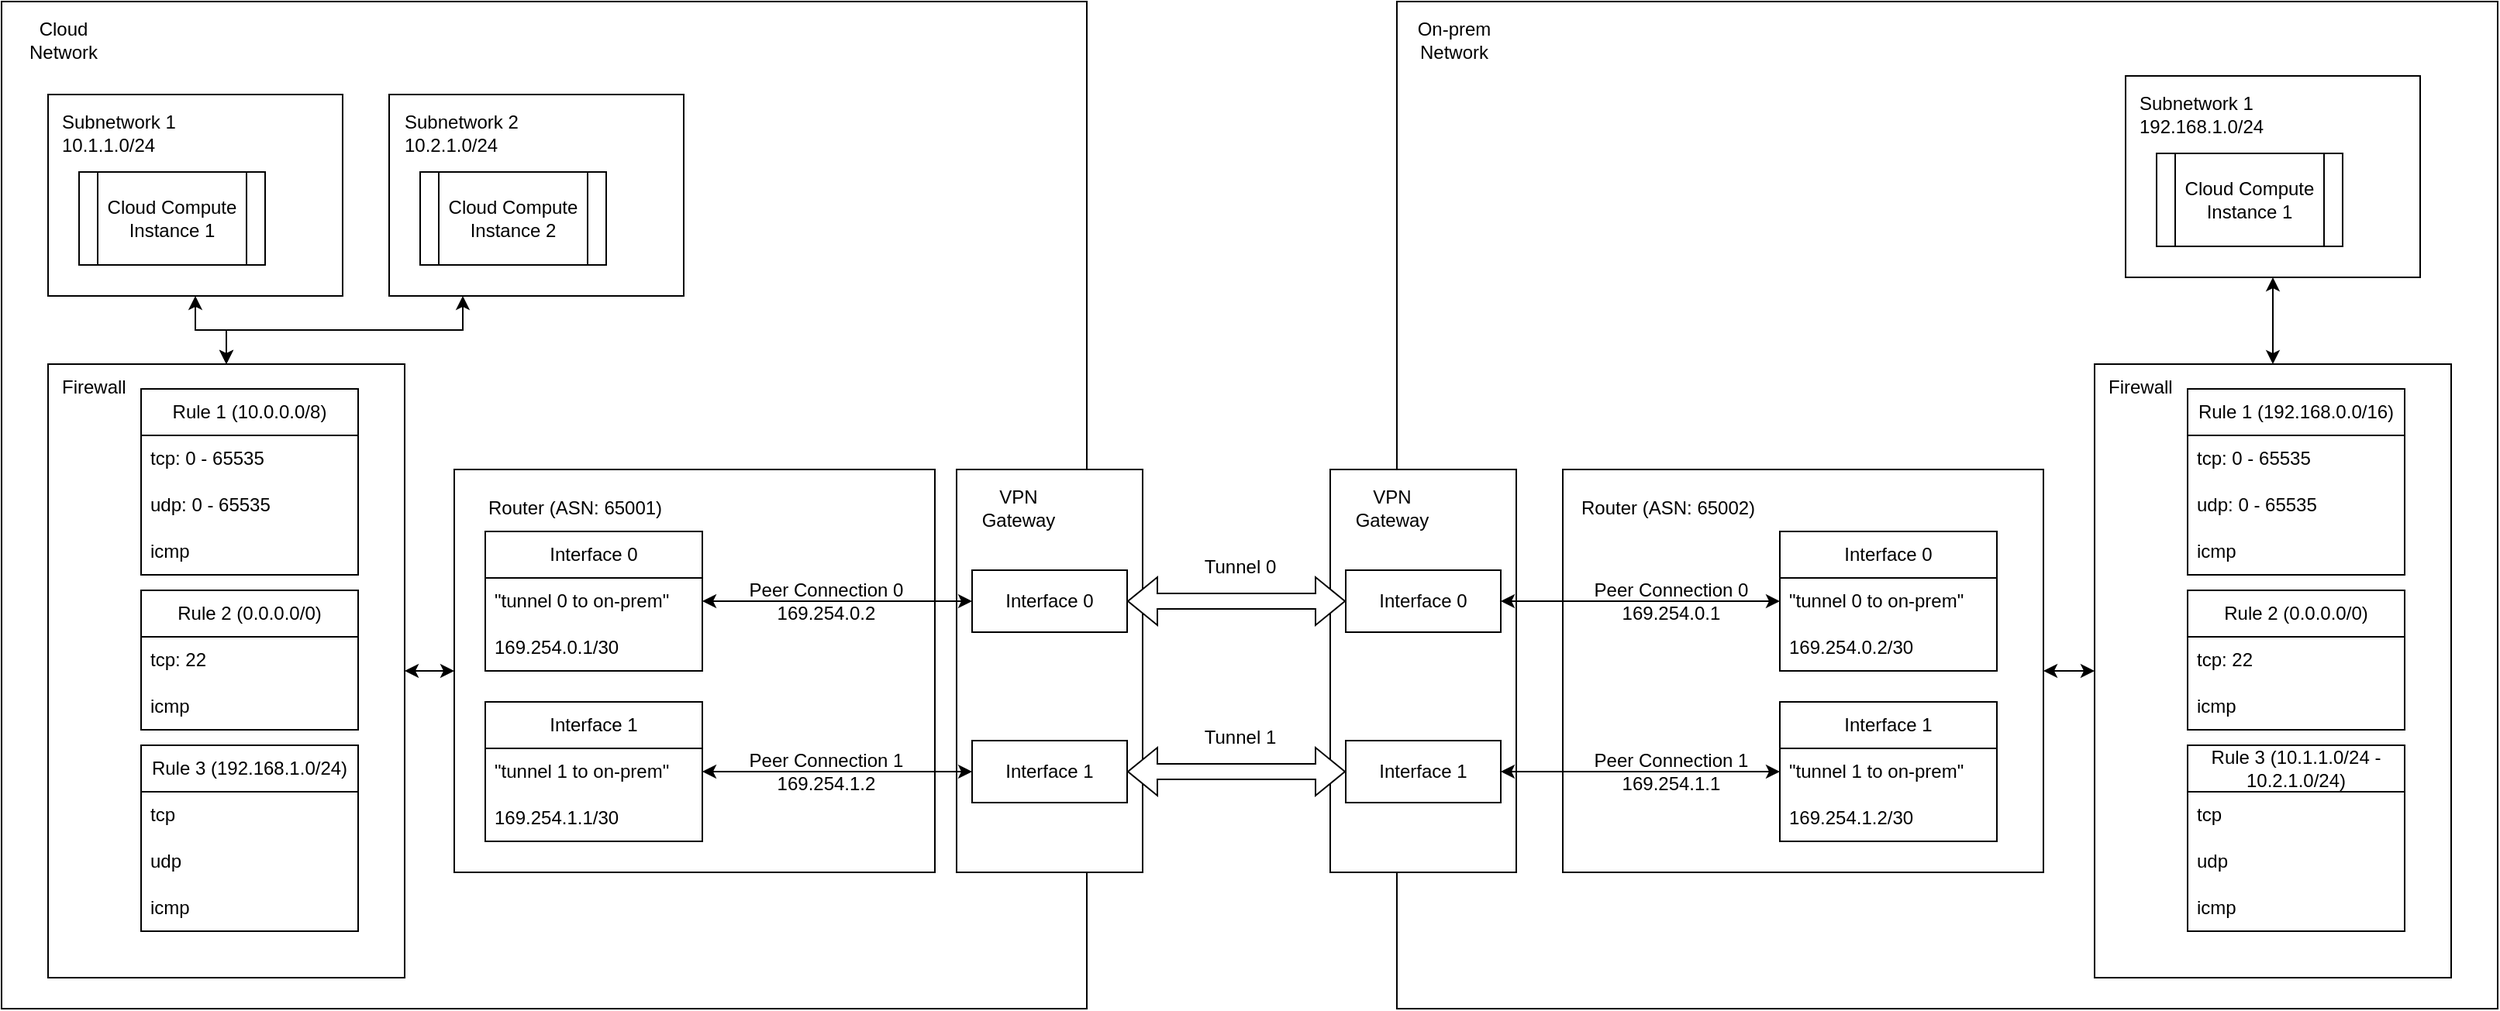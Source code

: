 <mxfile version="28.2.8">
  <diagram name="Page-1" id="Y3Xq_wQBEwPdY-0Bgl0l">
    <mxGraphModel dx="1678" dy="999" grid="1" gridSize="10" guides="1" tooltips="1" connect="1" arrows="1" fold="1" page="1" pageScale="1" pageWidth="4681" pageHeight="3300" math="0" shadow="0">
      <root>
        <mxCell id="0" />
        <mxCell id="1" parent="0" />
        <mxCell id="FNdhJYa_czp9hUCBb_Yy-5" value="" style="rounded=0;whiteSpace=wrap;html=1;" vertex="1" parent="1">
          <mxGeometry x="200" y="110" width="700" height="650" as="geometry" />
        </mxCell>
        <mxCell id="FNdhJYa_czp9hUCBb_Yy-1" value="Cloud Network" style="text;html=1;whiteSpace=wrap;strokeColor=none;fillColor=none;align=center;verticalAlign=middle;rounded=0;" vertex="1" parent="1">
          <mxGeometry x="210" y="120" width="60" height="30" as="geometry" />
        </mxCell>
        <mxCell id="FNdhJYa_czp9hUCBb_Yy-6" value="" style="rounded=0;whiteSpace=wrap;html=1;" vertex="1" parent="1">
          <mxGeometry x="230" y="170" width="190" height="130" as="geometry" />
        </mxCell>
        <mxCell id="FNdhJYa_czp9hUCBb_Yy-7" value="" style="rounded=0;whiteSpace=wrap;html=1;" vertex="1" parent="1">
          <mxGeometry x="450" y="170" width="190" height="130" as="geometry" />
        </mxCell>
        <mxCell id="FNdhJYa_czp9hUCBb_Yy-8" value="Subnetwork 1&lt;div&gt;10.1.1.0/24&lt;/div&gt;" style="text;html=1;whiteSpace=wrap;strokeColor=none;fillColor=none;align=left;verticalAlign=middle;rounded=0;" vertex="1" parent="1">
          <mxGeometry x="237" y="170" width="90" height="50" as="geometry" />
        </mxCell>
        <mxCell id="FNdhJYa_czp9hUCBb_Yy-10" value="Subnetwork 2&lt;div&gt;10.2.1.0/24&lt;/div&gt;" style="text;html=1;whiteSpace=wrap;strokeColor=none;fillColor=none;align=left;verticalAlign=middle;rounded=0;" vertex="1" parent="1">
          <mxGeometry x="458" y="170" width="90" height="50" as="geometry" />
        </mxCell>
        <mxCell id="FNdhJYa_czp9hUCBb_Yy-11" value="Cloud Compute Instance 1&lt;span style=&quot;color: rgba(0, 0, 0, 0); font-family: monospace; font-size: 0px; text-align: start; text-wrap-mode: nowrap;&quot;&gt;%3CmxGraphModel%3E%3Croot%3E%3CmxCell%20id%3D%220%22%2F%3E%3CmxCell%20id%3D%221%22%20parent%3D%220%22%2F%3E%3CmxCell%20id%3D%222%22%20value%3D%22Subnetwork%201%26lt%3Bdiv%26gt%3B10.1.1.0%2F24%26lt%3B%2Fdiv%26gt%3B%22%20style%3D%22text%3Bhtml%3D1%3BwhiteSpace%3Dwrap%3BstrokeColor%3Dnone%3BfillColor%3Dnone%3Balign%3Dleft%3BverticalAlign%3Dmiddle%3Brounded%3D0%3B%22%20vertex%3D%221%22%20parent%3D%221%22%3E%3CmxGeometry%20x%3D%22230%22%20y%3D%22170%22%20width%3D%2290%22%20height%3D%2250%22%20as%3D%22geometry%22%2F%3E%3C%2FmxCell%3E%3C%2Froot%3E%3C%2FmxGraphModel%3E&lt;/span&gt;" style="shape=process;whiteSpace=wrap;html=1;backgroundOutline=1;" vertex="1" parent="1">
          <mxGeometry x="250" y="220" width="120" height="60" as="geometry" />
        </mxCell>
        <mxCell id="FNdhJYa_czp9hUCBb_Yy-12" value="Cloud Compute Instance 2&lt;span style=&quot;color: rgba(0, 0, 0, 0); font-family: monospace; font-size: 0px; text-align: start; text-wrap-mode: nowrap;&quot;&gt;%3CmxGraphModel%3E%3Croot%3E%3CmxCell%20id%3D%220%22%2F%3E%3CmxCell%20id%3D%221%22%20parent%3D%220%22%2F%3E%3CmxCell%20id%3D%222%22%20value%3D%22Subnetwork%201%26lt%3Bdiv%26gt%3B10.1.1.0%2F24%26lt%3B%2Fdiv%26gt%3B%22%20style%3D%22text%3Bhtml%3D1%3BwhiteSpace%3Dwrap%3BstrokeColor%3Dnone%3BfillColor%3Dnone%3Balign%3Dleft%3BverticalAlign%3Dmiddle%3Brounded%3D0%3B%22%20vertex%3D%221%22%20parent%3D%221%22%3E%3CmxGeometry%20x%3D%22230%22%20y%3D%22170%22%20width%3D%2290%22%20height%3D%2250%22%20as%3D%22geometry%22%2F%3E%3C%2FmxCell%3E%3C%2Froot%3E%3C%2FmxGraphModel%3E&lt;/span&gt;" style="shape=process;whiteSpace=wrap;html=1;backgroundOutline=1;" vertex="1" parent="1">
          <mxGeometry x="470" y="220" width="120" height="60" as="geometry" />
        </mxCell>
        <mxCell id="FNdhJYa_czp9hUCBb_Yy-13" value="" style="rounded=0;whiteSpace=wrap;html=1;" vertex="1" parent="1">
          <mxGeometry x="230" y="344" width="230" height="396" as="geometry" />
        </mxCell>
        <mxCell id="FNdhJYa_czp9hUCBb_Yy-14" value="Firewall" style="text;html=1;whiteSpace=wrap;strokeColor=none;fillColor=none;align=left;verticalAlign=middle;rounded=0;" vertex="1" parent="1">
          <mxGeometry x="237" y="344" width="90" height="30" as="geometry" />
        </mxCell>
        <mxCell id="FNdhJYa_czp9hUCBb_Yy-20" value="Rule 1 (10.0.0.0/8)" style="swimlane;fontStyle=0;childLayout=stackLayout;horizontal=1;startSize=30;horizontalStack=0;resizeParent=1;resizeParentMax=0;resizeLast=0;collapsible=1;marginBottom=0;whiteSpace=wrap;html=1;" vertex="1" parent="1">
          <mxGeometry x="290" y="360" width="140" height="120" as="geometry" />
        </mxCell>
        <mxCell id="FNdhJYa_czp9hUCBb_Yy-21" value="tcp: 0 - 65535" style="text;strokeColor=none;fillColor=none;align=left;verticalAlign=middle;spacingLeft=4;spacingRight=4;overflow=hidden;points=[[0,0.5],[1,0.5]];portConstraint=eastwest;rotatable=0;whiteSpace=wrap;html=1;" vertex="1" parent="FNdhJYa_czp9hUCBb_Yy-20">
          <mxGeometry y="30" width="140" height="30" as="geometry" />
        </mxCell>
        <mxCell id="FNdhJYa_czp9hUCBb_Yy-22" value="udp: 0 - 65535" style="text;strokeColor=none;fillColor=none;align=left;verticalAlign=middle;spacingLeft=4;spacingRight=4;overflow=hidden;points=[[0,0.5],[1,0.5]];portConstraint=eastwest;rotatable=0;whiteSpace=wrap;html=1;" vertex="1" parent="FNdhJYa_czp9hUCBb_Yy-20">
          <mxGeometry y="60" width="140" height="30" as="geometry" />
        </mxCell>
        <mxCell id="FNdhJYa_czp9hUCBb_Yy-23" value="icmp" style="text;strokeColor=none;fillColor=none;align=left;verticalAlign=middle;spacingLeft=4;spacingRight=4;overflow=hidden;points=[[0,0.5],[1,0.5]];portConstraint=eastwest;rotatable=0;whiteSpace=wrap;html=1;" vertex="1" parent="FNdhJYa_czp9hUCBb_Yy-20">
          <mxGeometry y="90" width="140" height="30" as="geometry" />
        </mxCell>
        <mxCell id="FNdhJYa_czp9hUCBb_Yy-24" value="Rule 2 (0.0.0.0/0)" style="swimlane;fontStyle=0;childLayout=stackLayout;horizontal=1;startSize=30;horizontalStack=0;resizeParent=1;resizeParentMax=0;resizeLast=0;collapsible=1;marginBottom=0;whiteSpace=wrap;html=1;" vertex="1" parent="1">
          <mxGeometry x="290" y="490" width="140" height="90" as="geometry" />
        </mxCell>
        <mxCell id="FNdhJYa_czp9hUCBb_Yy-25" value="tcp: 22" style="text;strokeColor=none;fillColor=none;align=left;verticalAlign=middle;spacingLeft=4;spacingRight=4;overflow=hidden;points=[[0,0.5],[1,0.5]];portConstraint=eastwest;rotatable=0;whiteSpace=wrap;html=1;" vertex="1" parent="FNdhJYa_czp9hUCBb_Yy-24">
          <mxGeometry y="30" width="140" height="30" as="geometry" />
        </mxCell>
        <mxCell id="FNdhJYa_czp9hUCBb_Yy-26" value="icmp" style="text;strokeColor=none;fillColor=none;align=left;verticalAlign=middle;spacingLeft=4;spacingRight=4;overflow=hidden;points=[[0,0.5],[1,0.5]];portConstraint=eastwest;rotatable=0;whiteSpace=wrap;html=1;" vertex="1" parent="FNdhJYa_czp9hUCBb_Yy-24">
          <mxGeometry y="60" width="140" height="30" as="geometry" />
        </mxCell>
        <mxCell id="FNdhJYa_czp9hUCBb_Yy-28" value="Rule 3 (192.168.1.0/24)" style="swimlane;fontStyle=0;childLayout=stackLayout;horizontal=1;startSize=30;horizontalStack=0;resizeParent=1;resizeParentMax=0;resizeLast=0;collapsible=1;marginBottom=0;whiteSpace=wrap;html=1;" vertex="1" parent="1">
          <mxGeometry x="290" y="590" width="140" height="120" as="geometry" />
        </mxCell>
        <mxCell id="FNdhJYa_czp9hUCBb_Yy-29" value="tcp" style="text;strokeColor=none;fillColor=none;align=left;verticalAlign=middle;spacingLeft=4;spacingRight=4;overflow=hidden;points=[[0,0.5],[1,0.5]];portConstraint=eastwest;rotatable=0;whiteSpace=wrap;html=1;" vertex="1" parent="FNdhJYa_czp9hUCBb_Yy-28">
          <mxGeometry y="30" width="140" height="30" as="geometry" />
        </mxCell>
        <mxCell id="FNdhJYa_czp9hUCBb_Yy-30" value="udp" style="text;strokeColor=none;fillColor=none;align=left;verticalAlign=middle;spacingLeft=4;spacingRight=4;overflow=hidden;points=[[0,0.5],[1,0.5]];portConstraint=eastwest;rotatable=0;whiteSpace=wrap;html=1;" vertex="1" parent="FNdhJYa_czp9hUCBb_Yy-28">
          <mxGeometry y="60" width="140" height="30" as="geometry" />
        </mxCell>
        <mxCell id="FNdhJYa_czp9hUCBb_Yy-31" value="icmp" style="text;strokeColor=none;fillColor=none;align=left;verticalAlign=middle;spacingLeft=4;spacingRight=4;overflow=hidden;points=[[0,0.5],[1,0.5]];portConstraint=eastwest;rotatable=0;whiteSpace=wrap;html=1;" vertex="1" parent="FNdhJYa_czp9hUCBb_Yy-28">
          <mxGeometry y="90" width="140" height="30" as="geometry" />
        </mxCell>
        <mxCell id="FNdhJYa_czp9hUCBb_Yy-32" value="" style="rounded=0;whiteSpace=wrap;html=1;" vertex="1" parent="1">
          <mxGeometry x="492" y="412" width="310" height="260" as="geometry" />
        </mxCell>
        <mxCell id="FNdhJYa_czp9hUCBb_Yy-33" value="Router (ASN: 65001)" style="text;html=1;whiteSpace=wrap;strokeColor=none;fillColor=none;align=left;verticalAlign=middle;rounded=0;" vertex="1" parent="1">
          <mxGeometry x="512" y="422" width="159" height="30" as="geometry" />
        </mxCell>
        <mxCell id="FNdhJYa_czp9hUCBb_Yy-34" value="Interface 0" style="swimlane;fontStyle=0;childLayout=stackLayout;horizontal=1;startSize=30;horizontalStack=0;resizeParent=1;resizeParentMax=0;resizeLast=0;collapsible=1;marginBottom=0;whiteSpace=wrap;html=1;" vertex="1" parent="1">
          <mxGeometry x="512" y="452" width="140" height="90" as="geometry" />
        </mxCell>
        <mxCell id="FNdhJYa_czp9hUCBb_Yy-35" value="&quot;tunnel 0 to on-prem&quot;" style="text;strokeColor=none;fillColor=none;align=left;verticalAlign=middle;spacingLeft=4;spacingRight=4;overflow=hidden;points=[[0,0.5],[1,0.5]];portConstraint=eastwest;rotatable=0;whiteSpace=wrap;html=1;" vertex="1" parent="FNdhJYa_czp9hUCBb_Yy-34">
          <mxGeometry y="30" width="140" height="30" as="geometry" />
        </mxCell>
        <mxCell id="FNdhJYa_czp9hUCBb_Yy-36" value="169.254.0.1/30" style="text;strokeColor=none;fillColor=none;align=left;verticalAlign=middle;spacingLeft=4;spacingRight=4;overflow=hidden;points=[[0,0.5],[1,0.5]];portConstraint=eastwest;rotatable=0;whiteSpace=wrap;html=1;" vertex="1" parent="FNdhJYa_czp9hUCBb_Yy-34">
          <mxGeometry y="60" width="140" height="30" as="geometry" />
        </mxCell>
        <mxCell id="FNdhJYa_czp9hUCBb_Yy-37" value="Interface 1" style="swimlane;fontStyle=0;childLayout=stackLayout;horizontal=1;startSize=30;horizontalStack=0;resizeParent=1;resizeParentMax=0;resizeLast=0;collapsible=1;marginBottom=0;whiteSpace=wrap;html=1;" vertex="1" parent="1">
          <mxGeometry x="512" y="562" width="140" height="90" as="geometry" />
        </mxCell>
        <mxCell id="FNdhJYa_czp9hUCBb_Yy-38" value="&quot;tunnel 1 to on-prem&quot;" style="text;strokeColor=none;fillColor=none;align=left;verticalAlign=middle;spacingLeft=4;spacingRight=4;overflow=hidden;points=[[0,0.5],[1,0.5]];portConstraint=eastwest;rotatable=0;whiteSpace=wrap;html=1;" vertex="1" parent="FNdhJYa_czp9hUCBb_Yy-37">
          <mxGeometry y="30" width="140" height="30" as="geometry" />
        </mxCell>
        <mxCell id="FNdhJYa_czp9hUCBb_Yy-39" value="169.254.1.1/30" style="text;strokeColor=none;fillColor=none;align=left;verticalAlign=middle;spacingLeft=4;spacingRight=4;overflow=hidden;points=[[0,0.5],[1,0.5]];portConstraint=eastwest;rotatable=0;whiteSpace=wrap;html=1;" vertex="1" parent="FNdhJYa_czp9hUCBb_Yy-37">
          <mxGeometry y="60" width="140" height="30" as="geometry" />
        </mxCell>
        <mxCell id="FNdhJYa_czp9hUCBb_Yy-41" value="" style="rounded=0;whiteSpace=wrap;html=1;" vertex="1" parent="1">
          <mxGeometry x="816" y="412" width="120" height="260" as="geometry" />
        </mxCell>
        <mxCell id="FNdhJYa_czp9hUCBb_Yy-42" value="VPN Gateway" style="text;html=1;whiteSpace=wrap;strokeColor=none;fillColor=none;align=center;verticalAlign=middle;rounded=0;" vertex="1" parent="1">
          <mxGeometry x="826" y="422" width="60" height="30" as="geometry" />
        </mxCell>
        <mxCell id="FNdhJYa_czp9hUCBb_Yy-44" value="Interface 0" style="rounded=0;whiteSpace=wrap;html=1;" vertex="1" parent="1">
          <mxGeometry x="826" y="477" width="100" height="40" as="geometry" />
        </mxCell>
        <mxCell id="FNdhJYa_czp9hUCBb_Yy-45" value="Interface 1" style="rounded=0;whiteSpace=wrap;html=1;" vertex="1" parent="1">
          <mxGeometry x="826" y="587" width="100" height="40" as="geometry" />
        </mxCell>
        <mxCell id="FNdhJYa_czp9hUCBb_Yy-46" value="" style="endArrow=classic;startArrow=classic;html=1;rounded=0;exitX=1;exitY=0.5;exitDx=0;exitDy=0;entryX=0;entryY=0.5;entryDx=0;entryDy=0;" edge="1" parent="1" source="FNdhJYa_czp9hUCBb_Yy-35" target="FNdhJYa_czp9hUCBb_Yy-44">
          <mxGeometry width="50" height="50" relative="1" as="geometry">
            <mxPoint x="812" y="450" as="sourcePoint" />
            <mxPoint x="862" y="400" as="targetPoint" />
          </mxGeometry>
        </mxCell>
        <mxCell id="FNdhJYa_czp9hUCBb_Yy-47" value="" style="endArrow=classic;startArrow=classic;html=1;rounded=0;exitX=0;exitY=0.5;exitDx=0;exitDy=0;entryX=1;entryY=0.5;entryDx=0;entryDy=0;" edge="1" parent="1" source="FNdhJYa_czp9hUCBb_Yy-45" target="FNdhJYa_czp9hUCBb_Yy-38">
          <mxGeometry width="50" height="50" relative="1" as="geometry">
            <mxPoint x="912" y="606.5" as="sourcePoint" />
            <mxPoint x="652" y="606.5" as="targetPoint" />
          </mxGeometry>
        </mxCell>
        <mxCell id="FNdhJYa_czp9hUCBb_Yy-48" value="" style="endArrow=classic;startArrow=classic;html=1;rounded=0;exitX=1;exitY=0.5;exitDx=0;exitDy=0;entryX=0;entryY=0.5;entryDx=0;entryDy=0;" edge="1" parent="1" source="FNdhJYa_czp9hUCBb_Yy-13" target="FNdhJYa_czp9hUCBb_Yy-32">
          <mxGeometry width="50" height="50" relative="1" as="geometry">
            <mxPoint x="642" y="360" as="sourcePoint" />
            <mxPoint x="692" y="310" as="targetPoint" />
          </mxGeometry>
        </mxCell>
        <mxCell id="FNdhJYa_czp9hUCBb_Yy-49" value="" style="endArrow=classic;startArrow=classic;html=1;rounded=0;entryX=0.25;entryY=1;entryDx=0;entryDy=0;exitX=0.5;exitY=0;exitDx=0;exitDy=0;edgeStyle=orthogonalEdgeStyle;" edge="1" parent="1" source="FNdhJYa_czp9hUCBb_Yy-13" target="FNdhJYa_czp9hUCBb_Yy-7">
          <mxGeometry width="50" height="50" relative="1" as="geometry">
            <mxPoint x="970" y="450" as="sourcePoint" />
            <mxPoint x="1020" y="400" as="targetPoint" />
          </mxGeometry>
        </mxCell>
        <mxCell id="FNdhJYa_czp9hUCBb_Yy-50" value="" style="endArrow=classic;startArrow=classic;html=1;rounded=0;entryX=0.5;entryY=1;entryDx=0;entryDy=0;exitX=0.5;exitY=0;exitDx=0;exitDy=0;edgeStyle=orthogonalEdgeStyle;" edge="1" parent="1" source="FNdhJYa_czp9hUCBb_Yy-13" target="FNdhJYa_czp9hUCBb_Yy-6">
          <mxGeometry width="50" height="50" relative="1" as="geometry">
            <mxPoint x="490" y="384" as="sourcePoint" />
            <mxPoint x="555" y="340" as="targetPoint" />
          </mxGeometry>
        </mxCell>
        <mxCell id="FNdhJYa_czp9hUCBb_Yy-51" value="Peer Connection 0&lt;div&gt;169.254.0.2&lt;/div&gt;" style="text;html=1;whiteSpace=wrap;strokeColor=none;fillColor=none;align=center;verticalAlign=middle;rounded=0;" vertex="1" parent="1">
          <mxGeometry x="672" y="472" width="120" height="50" as="geometry" />
        </mxCell>
        <mxCell id="FNdhJYa_czp9hUCBb_Yy-52" value="Peer Connection 1&lt;div&gt;169.254.1.2&lt;/div&gt;" style="text;html=1;whiteSpace=wrap;strokeColor=none;fillColor=none;align=center;verticalAlign=middle;rounded=0;" vertex="1" parent="1">
          <mxGeometry x="672" y="582" width="120" height="50" as="geometry" />
        </mxCell>
        <mxCell id="FNdhJYa_czp9hUCBb_Yy-53" value="" style="rounded=0;whiteSpace=wrap;html=1;" vertex="1" parent="1">
          <mxGeometry x="1100" y="110" width="710" height="650" as="geometry" />
        </mxCell>
        <mxCell id="FNdhJYa_czp9hUCBb_Yy-54" value="On-prem Network" style="text;html=1;whiteSpace=wrap;strokeColor=none;fillColor=none;align=center;verticalAlign=middle;rounded=0;" vertex="1" parent="1">
          <mxGeometry x="1107" y="120" width="60" height="30" as="geometry" />
        </mxCell>
        <mxCell id="FNdhJYa_czp9hUCBb_Yy-55" value="" style="rounded=0;whiteSpace=wrap;html=1;" vertex="1" parent="1">
          <mxGeometry x="1570" y="158" width="190" height="130" as="geometry" />
        </mxCell>
        <mxCell id="FNdhJYa_czp9hUCBb_Yy-57" value="Subnetwork 1&lt;div&gt;192.168.1.0/24&lt;/div&gt;" style="text;html=1;whiteSpace=wrap;strokeColor=none;fillColor=none;align=left;verticalAlign=middle;rounded=0;" vertex="1" parent="1">
          <mxGeometry x="1577" y="158" width="90" height="50" as="geometry" />
        </mxCell>
        <mxCell id="FNdhJYa_czp9hUCBb_Yy-59" value="Cloud Compute Instance 1&lt;span style=&quot;color: rgba(0, 0, 0, 0); font-family: monospace; font-size: 0px; text-align: start; text-wrap-mode: nowrap;&quot;&gt;%3CmxGraphModel%3E%3Croot%3E%3CmxCell%20id%3D%220%22%2F%3E%3CmxCell%20id%3D%221%22%20parent%3D%220%22%2F%3E%3CmxCell%20id%3D%222%22%20value%3D%22Subnetwork%201%26lt%3Bdiv%26gt%3B10.1.1.0%2F24%26lt%3B%2Fdiv%26gt%3B%22%20style%3D%22text%3Bhtml%3D1%3BwhiteSpace%3Dwrap%3BstrokeColor%3Dnone%3BfillColor%3Dnone%3Balign%3Dleft%3BverticalAlign%3Dmiddle%3Brounded%3D0%3B%22%20vertex%3D%221%22%20parent%3D%221%22%3E%3CmxGeometry%20x%3D%22230%22%20y%3D%22170%22%20width%3D%2290%22%20height%3D%2250%22%20as%3D%22geometry%22%2F%3E%3C%2FmxCell%3E%3C%2Froot%3E%3C%2FmxGraphModel%3E&lt;/span&gt;" style="shape=process;whiteSpace=wrap;html=1;backgroundOutline=1;" vertex="1" parent="1">
          <mxGeometry x="1590" y="208" width="120" height="60" as="geometry" />
        </mxCell>
        <mxCell id="FNdhJYa_czp9hUCBb_Yy-61" value="" style="rounded=0;whiteSpace=wrap;html=1;" vertex="1" parent="1">
          <mxGeometry x="1550" y="344" width="230" height="396" as="geometry" />
        </mxCell>
        <mxCell id="FNdhJYa_czp9hUCBb_Yy-62" value="Firewall" style="text;html=1;whiteSpace=wrap;strokeColor=none;fillColor=none;align=left;verticalAlign=middle;rounded=0;" vertex="1" parent="1">
          <mxGeometry x="1557" y="344" width="90" height="30" as="geometry" />
        </mxCell>
        <mxCell id="FNdhJYa_czp9hUCBb_Yy-63" value="Rule 1 (192.168.0.0/16)" style="swimlane;fontStyle=0;childLayout=stackLayout;horizontal=1;startSize=30;horizontalStack=0;resizeParent=1;resizeParentMax=0;resizeLast=0;collapsible=1;marginBottom=0;whiteSpace=wrap;html=1;" vertex="1" parent="1">
          <mxGeometry x="1610" y="360" width="140" height="120" as="geometry">
            <mxRectangle x="1660" y="360" width="170" height="30" as="alternateBounds" />
          </mxGeometry>
        </mxCell>
        <mxCell id="FNdhJYa_czp9hUCBb_Yy-64" value="tcp: 0 - 65535" style="text;strokeColor=none;fillColor=none;align=left;verticalAlign=middle;spacingLeft=4;spacingRight=4;overflow=hidden;points=[[0,0.5],[1,0.5]];portConstraint=eastwest;rotatable=0;whiteSpace=wrap;html=1;" vertex="1" parent="FNdhJYa_czp9hUCBb_Yy-63">
          <mxGeometry y="30" width="140" height="30" as="geometry" />
        </mxCell>
        <mxCell id="FNdhJYa_czp9hUCBb_Yy-65" value="udp: 0 - 65535" style="text;strokeColor=none;fillColor=none;align=left;verticalAlign=middle;spacingLeft=4;spacingRight=4;overflow=hidden;points=[[0,0.5],[1,0.5]];portConstraint=eastwest;rotatable=0;whiteSpace=wrap;html=1;" vertex="1" parent="FNdhJYa_czp9hUCBb_Yy-63">
          <mxGeometry y="60" width="140" height="30" as="geometry" />
        </mxCell>
        <mxCell id="FNdhJYa_czp9hUCBb_Yy-66" value="icmp" style="text;strokeColor=none;fillColor=none;align=left;verticalAlign=middle;spacingLeft=4;spacingRight=4;overflow=hidden;points=[[0,0.5],[1,0.5]];portConstraint=eastwest;rotatable=0;whiteSpace=wrap;html=1;" vertex="1" parent="FNdhJYa_czp9hUCBb_Yy-63">
          <mxGeometry y="90" width="140" height="30" as="geometry" />
        </mxCell>
        <mxCell id="FNdhJYa_czp9hUCBb_Yy-67" value="Rule 2 (0.0.0.0/0)" style="swimlane;fontStyle=0;childLayout=stackLayout;horizontal=1;startSize=30;horizontalStack=0;resizeParent=1;resizeParentMax=0;resizeLast=0;collapsible=1;marginBottom=0;whiteSpace=wrap;html=1;" vertex="1" parent="1">
          <mxGeometry x="1610" y="490" width="140" height="90" as="geometry" />
        </mxCell>
        <mxCell id="FNdhJYa_czp9hUCBb_Yy-68" value="tcp: 22" style="text;strokeColor=none;fillColor=none;align=left;verticalAlign=middle;spacingLeft=4;spacingRight=4;overflow=hidden;points=[[0,0.5],[1,0.5]];portConstraint=eastwest;rotatable=0;whiteSpace=wrap;html=1;" vertex="1" parent="FNdhJYa_czp9hUCBb_Yy-67">
          <mxGeometry y="30" width="140" height="30" as="geometry" />
        </mxCell>
        <mxCell id="FNdhJYa_czp9hUCBb_Yy-69" value="icmp" style="text;strokeColor=none;fillColor=none;align=left;verticalAlign=middle;spacingLeft=4;spacingRight=4;overflow=hidden;points=[[0,0.5],[1,0.5]];portConstraint=eastwest;rotatable=0;whiteSpace=wrap;html=1;" vertex="1" parent="FNdhJYa_czp9hUCBb_Yy-67">
          <mxGeometry y="60" width="140" height="30" as="geometry" />
        </mxCell>
        <mxCell id="FNdhJYa_czp9hUCBb_Yy-70" value="Rule 3 (10.1.1.0/24 - 10.2.1.0/24)" style="swimlane;fontStyle=0;childLayout=stackLayout;horizontal=1;startSize=30;horizontalStack=0;resizeParent=1;resizeParentMax=0;resizeLast=0;collapsible=1;marginBottom=0;whiteSpace=wrap;html=1;" vertex="1" parent="1">
          <mxGeometry x="1610" y="590" width="140" height="120" as="geometry" />
        </mxCell>
        <mxCell id="FNdhJYa_czp9hUCBb_Yy-71" value="tcp" style="text;strokeColor=none;fillColor=none;align=left;verticalAlign=middle;spacingLeft=4;spacingRight=4;overflow=hidden;points=[[0,0.5],[1,0.5]];portConstraint=eastwest;rotatable=0;whiteSpace=wrap;html=1;" vertex="1" parent="FNdhJYa_czp9hUCBb_Yy-70">
          <mxGeometry y="30" width="140" height="30" as="geometry" />
        </mxCell>
        <mxCell id="FNdhJYa_czp9hUCBb_Yy-72" value="udp" style="text;strokeColor=none;fillColor=none;align=left;verticalAlign=middle;spacingLeft=4;spacingRight=4;overflow=hidden;points=[[0,0.5],[1,0.5]];portConstraint=eastwest;rotatable=0;whiteSpace=wrap;html=1;" vertex="1" parent="FNdhJYa_czp9hUCBb_Yy-70">
          <mxGeometry y="60" width="140" height="30" as="geometry" />
        </mxCell>
        <mxCell id="FNdhJYa_czp9hUCBb_Yy-73" value="icmp" style="text;strokeColor=none;fillColor=none;align=left;verticalAlign=middle;spacingLeft=4;spacingRight=4;overflow=hidden;points=[[0,0.5],[1,0.5]];portConstraint=eastwest;rotatable=0;whiteSpace=wrap;html=1;" vertex="1" parent="FNdhJYa_czp9hUCBb_Yy-70">
          <mxGeometry y="90" width="140" height="30" as="geometry" />
        </mxCell>
        <mxCell id="FNdhJYa_czp9hUCBb_Yy-74" value="" style="rounded=0;whiteSpace=wrap;html=1;" vertex="1" parent="1">
          <mxGeometry x="1207" y="412" width="310" height="260" as="geometry" />
        </mxCell>
        <mxCell id="FNdhJYa_czp9hUCBb_Yy-75" value="Router (ASN: 65002)" style="text;html=1;whiteSpace=wrap;strokeColor=none;fillColor=none;align=left;verticalAlign=middle;rounded=0;" vertex="1" parent="1">
          <mxGeometry x="1217" y="422" width="159" height="30" as="geometry" />
        </mxCell>
        <mxCell id="FNdhJYa_czp9hUCBb_Yy-76" value="Interface 0" style="swimlane;fontStyle=0;childLayout=stackLayout;horizontal=1;startSize=30;horizontalStack=0;resizeParent=1;resizeParentMax=0;resizeLast=0;collapsible=1;marginBottom=0;whiteSpace=wrap;html=1;" vertex="1" parent="1">
          <mxGeometry x="1347" y="452" width="140" height="90" as="geometry" />
        </mxCell>
        <mxCell id="FNdhJYa_czp9hUCBb_Yy-77" value="&quot;tunnel 0 to on-prem&quot;" style="text;strokeColor=none;fillColor=none;align=left;verticalAlign=middle;spacingLeft=4;spacingRight=4;overflow=hidden;points=[[0,0.5],[1,0.5]];portConstraint=eastwest;rotatable=0;whiteSpace=wrap;html=1;" vertex="1" parent="FNdhJYa_czp9hUCBb_Yy-76">
          <mxGeometry y="30" width="140" height="30" as="geometry" />
        </mxCell>
        <mxCell id="FNdhJYa_czp9hUCBb_Yy-78" value="169.254.0.2/30" style="text;strokeColor=none;fillColor=none;align=left;verticalAlign=middle;spacingLeft=4;spacingRight=4;overflow=hidden;points=[[0,0.5],[1,0.5]];portConstraint=eastwest;rotatable=0;whiteSpace=wrap;html=1;" vertex="1" parent="FNdhJYa_czp9hUCBb_Yy-76">
          <mxGeometry y="60" width="140" height="30" as="geometry" />
        </mxCell>
        <mxCell id="FNdhJYa_czp9hUCBb_Yy-79" value="Interface 1" style="swimlane;fontStyle=0;childLayout=stackLayout;horizontal=1;startSize=30;horizontalStack=0;resizeParent=1;resizeParentMax=0;resizeLast=0;collapsible=1;marginBottom=0;whiteSpace=wrap;html=1;" vertex="1" parent="1">
          <mxGeometry x="1347" y="562" width="140" height="90" as="geometry" />
        </mxCell>
        <mxCell id="FNdhJYa_czp9hUCBb_Yy-80" value="&quot;tunnel 1 to on-prem&quot;" style="text;strokeColor=none;fillColor=none;align=left;verticalAlign=middle;spacingLeft=4;spacingRight=4;overflow=hidden;points=[[0,0.5],[1,0.5]];portConstraint=eastwest;rotatable=0;whiteSpace=wrap;html=1;" vertex="1" parent="FNdhJYa_czp9hUCBb_Yy-79">
          <mxGeometry y="30" width="140" height="30" as="geometry" />
        </mxCell>
        <mxCell id="FNdhJYa_czp9hUCBb_Yy-81" value="169.254.1.2/30" style="text;strokeColor=none;fillColor=none;align=left;verticalAlign=middle;spacingLeft=4;spacingRight=4;overflow=hidden;points=[[0,0.5],[1,0.5]];portConstraint=eastwest;rotatable=0;whiteSpace=wrap;html=1;" vertex="1" parent="FNdhJYa_czp9hUCBb_Yy-79">
          <mxGeometry y="60" width="140" height="30" as="geometry" />
        </mxCell>
        <mxCell id="FNdhJYa_czp9hUCBb_Yy-82" value="" style="rounded=0;whiteSpace=wrap;html=1;" vertex="1" parent="1">
          <mxGeometry x="1057" y="412" width="120" height="260" as="geometry" />
        </mxCell>
        <mxCell id="FNdhJYa_czp9hUCBb_Yy-83" value="VPN Gateway" style="text;html=1;whiteSpace=wrap;strokeColor=none;fillColor=none;align=center;verticalAlign=middle;rounded=0;" vertex="1" parent="1">
          <mxGeometry x="1067" y="422" width="60" height="30" as="geometry" />
        </mxCell>
        <mxCell id="FNdhJYa_czp9hUCBb_Yy-84" value="Interface 0" style="rounded=0;whiteSpace=wrap;html=1;" vertex="1" parent="1">
          <mxGeometry x="1067" y="477" width="100" height="40" as="geometry" />
        </mxCell>
        <mxCell id="FNdhJYa_czp9hUCBb_Yy-85" value="Interface 1" style="rounded=0;whiteSpace=wrap;html=1;" vertex="1" parent="1">
          <mxGeometry x="1067" y="587" width="100" height="40" as="geometry" />
        </mxCell>
        <mxCell id="FNdhJYa_czp9hUCBb_Yy-86" value="" style="endArrow=classic;startArrow=classic;html=1;rounded=0;exitX=0;exitY=0.5;exitDx=0;exitDy=0;entryX=1;entryY=0.5;entryDx=0;entryDy=0;" edge="1" parent="1" source="FNdhJYa_czp9hUCBb_Yy-77" target="FNdhJYa_czp9hUCBb_Yy-84">
          <mxGeometry width="50" height="50" relative="1" as="geometry">
            <mxPoint x="1767" y="459" as="sourcePoint" />
            <mxPoint x="1817" y="409" as="targetPoint" />
          </mxGeometry>
        </mxCell>
        <mxCell id="FNdhJYa_czp9hUCBb_Yy-87" value="" style="endArrow=classic;startArrow=classic;html=1;rounded=0;entryX=0;entryY=0.5;entryDx=0;entryDy=0;" edge="1" parent="1" target="FNdhJYa_czp9hUCBb_Yy-80">
          <mxGeometry width="50" height="50" relative="1" as="geometry">
            <mxPoint x="1167" y="607" as="sourcePoint" />
            <mxPoint x="1227" y="607" as="targetPoint" />
          </mxGeometry>
        </mxCell>
        <mxCell id="FNdhJYa_czp9hUCBb_Yy-88" value="" style="endArrow=classic;startArrow=classic;html=1;rounded=0;exitX=0;exitY=0.5;exitDx=0;exitDy=0;entryX=1;entryY=0.5;entryDx=0;entryDy=0;" edge="1" parent="1" source="FNdhJYa_czp9hUCBb_Yy-61" target="FNdhJYa_czp9hUCBb_Yy-74">
          <mxGeometry width="50" height="50" relative="1" as="geometry">
            <mxPoint x="1590" y="360" as="sourcePoint" />
            <mxPoint x="1640" y="310" as="targetPoint" />
          </mxGeometry>
        </mxCell>
        <mxCell id="FNdhJYa_czp9hUCBb_Yy-90" value="" style="endArrow=classic;startArrow=classic;html=1;rounded=0;entryX=0.5;entryY=1;entryDx=0;entryDy=0;exitX=0.5;exitY=0;exitDx=0;exitDy=0;edgeStyle=orthogonalEdgeStyle;" edge="1" parent="1" source="FNdhJYa_czp9hUCBb_Yy-61" target="FNdhJYa_czp9hUCBb_Yy-55">
          <mxGeometry width="50" height="50" relative="1" as="geometry">
            <mxPoint x="1350" y="384" as="sourcePoint" />
            <mxPoint x="1415" y="340" as="targetPoint" />
          </mxGeometry>
        </mxCell>
        <mxCell id="FNdhJYa_czp9hUCBb_Yy-91" value="Peer Connection 0&lt;div&gt;169.254.0.1&lt;/div&gt;" style="text;html=1;whiteSpace=wrap;strokeColor=none;fillColor=none;align=center;verticalAlign=middle;rounded=0;" vertex="1" parent="1">
          <mxGeometry x="1217" y="472" width="120" height="50" as="geometry" />
        </mxCell>
        <mxCell id="FNdhJYa_czp9hUCBb_Yy-92" value="Peer Connection 1&lt;div&gt;169.254.1.1&lt;/div&gt;" style="text;html=1;whiteSpace=wrap;strokeColor=none;fillColor=none;align=center;verticalAlign=middle;rounded=0;" vertex="1" parent="1">
          <mxGeometry x="1217" y="582" width="120" height="50" as="geometry" />
        </mxCell>
        <mxCell id="FNdhJYa_czp9hUCBb_Yy-93" value="" style="shape=flexArrow;endArrow=classic;startArrow=classic;html=1;rounded=0;entryX=0;entryY=0.5;entryDx=0;entryDy=0;exitX=1;exitY=0.5;exitDx=0;exitDy=0;fillColor=default;" edge="1" parent="1" source="FNdhJYa_czp9hUCBb_Yy-44" target="FNdhJYa_czp9hUCBb_Yy-84">
          <mxGeometry width="100" height="100" relative="1" as="geometry">
            <mxPoint x="1300" y="510" as="sourcePoint" />
            <mxPoint x="1400" y="410" as="targetPoint" />
          </mxGeometry>
        </mxCell>
        <mxCell id="FNdhJYa_czp9hUCBb_Yy-95" value="" style="shape=flexArrow;endArrow=classic;startArrow=classic;html=1;rounded=0;entryX=0;entryY=0.5;entryDx=0;entryDy=0;exitX=1;exitY=0.5;exitDx=0;exitDy=0;fillColor=default;" edge="1" parent="1" source="FNdhJYa_czp9hUCBb_Yy-45" target="FNdhJYa_czp9hUCBb_Yy-85">
          <mxGeometry width="100" height="100" relative="1" as="geometry">
            <mxPoint x="968" y="608" as="sourcePoint" />
            <mxPoint x="1120" y="606" as="targetPoint" />
          </mxGeometry>
        </mxCell>
        <mxCell id="FNdhJYa_czp9hUCBb_Yy-97" value="Tunnel 0" style="text;html=1;whiteSpace=wrap;strokeColor=none;fillColor=none;align=center;verticalAlign=middle;rounded=0;" vertex="1" parent="1">
          <mxGeometry x="969" y="460" width="60" height="30" as="geometry" />
        </mxCell>
        <mxCell id="FNdhJYa_czp9hUCBb_Yy-98" value="Tunnel 1" style="text;html=1;whiteSpace=wrap;strokeColor=none;fillColor=none;align=center;verticalAlign=middle;rounded=0;" vertex="1" parent="1">
          <mxGeometry x="969" y="570" width="60" height="30" as="geometry" />
        </mxCell>
      </root>
    </mxGraphModel>
  </diagram>
</mxfile>
